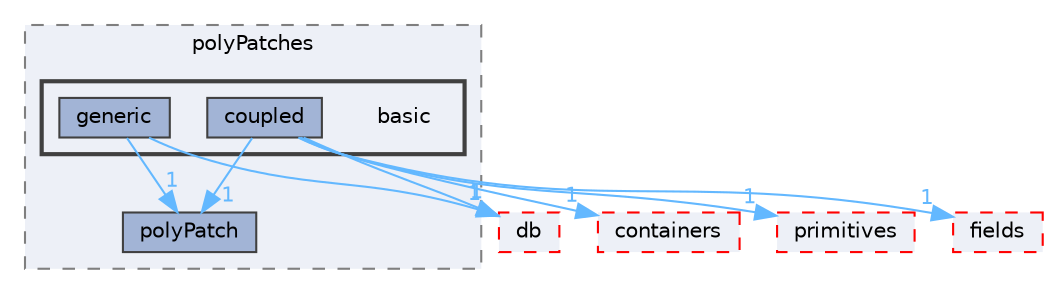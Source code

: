 digraph "src/OpenFOAM/meshes/polyMesh/polyPatches/basic"
{
 // LATEX_PDF_SIZE
  bgcolor="transparent";
  edge [fontname=Helvetica,fontsize=10,labelfontname=Helvetica,labelfontsize=10];
  node [fontname=Helvetica,fontsize=10,shape=box,height=0.2,width=0.4];
  compound=true
  subgraph clusterdir_67ffeba79fe92b46a9460556346ffbde {
    graph [ bgcolor="#edf0f7", pencolor="grey50", label="polyPatches", fontname=Helvetica,fontsize=10 style="filled,dashed", URL="dir_67ffeba79fe92b46a9460556346ffbde.html",tooltip=""]
  dir_e00799da7fb4d299a4bc01389c26736d [label="polyPatch", fillcolor="#a2b4d6", color="grey25", style="filled", URL="dir_e00799da7fb4d299a4bc01389c26736d.html",tooltip=""];
  subgraph clusterdir_c9c78bb8b3facc20391427dbd62674be {
    graph [ bgcolor="#edf0f7", pencolor="grey25", label="", fontname=Helvetica,fontsize=10 style="filled,bold", URL="dir_c9c78bb8b3facc20391427dbd62674be.html",tooltip=""]
    dir_c9c78bb8b3facc20391427dbd62674be [shape=plaintext, label="basic"];
  dir_afca065074add905cc3c498ff9027482 [label="coupled", fillcolor="#a2b4d6", color="grey25", style="filled", URL="dir_afca065074add905cc3c498ff9027482.html",tooltip=""];
  dir_6e7c8bdc4873a58c275f36eca8514fc2 [label="generic", fillcolor="#a2b4d6", color="grey25", style="filled", URL="dir_6e7c8bdc4873a58c275f36eca8514fc2.html",tooltip=""];
  }
  }
  dir_19d0872053bde092be81d7fe3f56cbf7 [label="containers", fillcolor="#edf0f7", color="red", style="filled,dashed", URL="dir_19d0872053bde092be81d7fe3f56cbf7.html",tooltip=""];
  dir_3e50f45338116b169052b428016851aa [label="primitives", fillcolor="#edf0f7", color="red", style="filled,dashed", URL="dir_3e50f45338116b169052b428016851aa.html",tooltip=""];
  dir_63c634f7a7cfd679ac26c67fb30fc32f [label="db", fillcolor="#edf0f7", color="red", style="filled,dashed", URL="dir_63c634f7a7cfd679ac26c67fb30fc32f.html",tooltip=""];
  dir_962442b8f989d5529fab5e0f0e4ffb74 [label="fields", fillcolor="#edf0f7", color="red", style="filled,dashed", URL="dir_962442b8f989d5529fab5e0f0e4ffb74.html",tooltip=""];
  dir_afca065074add905cc3c498ff9027482->dir_19d0872053bde092be81d7fe3f56cbf7 [headlabel="1", labeldistance=1.5 headhref="dir_000712_000669.html" href="dir_000712_000669.html" color="steelblue1" fontcolor="steelblue1"];
  dir_afca065074add905cc3c498ff9027482->dir_3e50f45338116b169052b428016851aa [headlabel="1", labeldistance=1.5 headhref="dir_000712_003069.html" href="dir_000712_003069.html" color="steelblue1" fontcolor="steelblue1"];
  dir_afca065074add905cc3c498ff9027482->dir_63c634f7a7cfd679ac26c67fb30fc32f [headlabel="1", labeldistance=1.5 headhref="dir_000712_000817.html" href="dir_000712_000817.html" color="steelblue1" fontcolor="steelblue1"];
  dir_afca065074add905cc3c498ff9027482->dir_962442b8f989d5529fab5e0f0e4ffb74 [headlabel="1", labeldistance=1.5 headhref="dir_000712_001335.html" href="dir_000712_001335.html" color="steelblue1" fontcolor="steelblue1"];
  dir_afca065074add905cc3c498ff9027482->dir_e00799da7fb4d299a4bc01389c26736d [headlabel="1", labeldistance=1.5 headhref="dir_000712_002994.html" href="dir_000712_002994.html" color="steelblue1" fontcolor="steelblue1"];
  dir_6e7c8bdc4873a58c275f36eca8514fc2->dir_63c634f7a7cfd679ac26c67fb30fc32f [headlabel="1", labeldistance=1.5 headhref="dir_001611_000817.html" href="dir_001611_000817.html" color="steelblue1" fontcolor="steelblue1"];
  dir_6e7c8bdc4873a58c275f36eca8514fc2->dir_e00799da7fb4d299a4bc01389c26736d [headlabel="1", labeldistance=1.5 headhref="dir_001611_002994.html" href="dir_001611_002994.html" color="steelblue1" fontcolor="steelblue1"];
}
